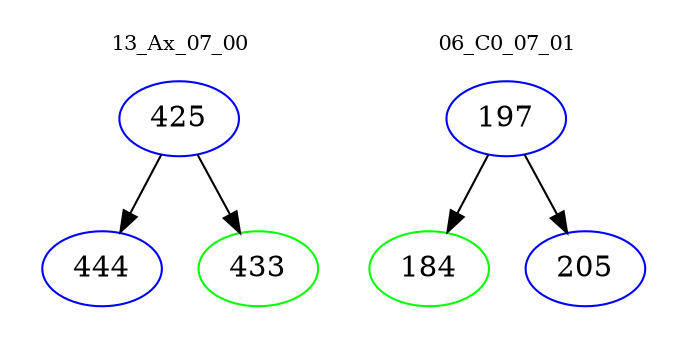 digraph{
subgraph cluster_0 {
color = white
label = "13_Ax_07_00";
fontsize=10;
T0_425 [label="425", color="blue"]
T0_425 -> T0_444 [color="black"]
T0_444 [label="444", color="blue"]
T0_425 -> T0_433 [color="black"]
T0_433 [label="433", color="green"]
}
subgraph cluster_1 {
color = white
label = "06_C0_07_01";
fontsize=10;
T1_197 [label="197", color="blue"]
T1_197 -> T1_184 [color="black"]
T1_184 [label="184", color="green"]
T1_197 -> T1_205 [color="black"]
T1_205 [label="205", color="blue"]
}
}
